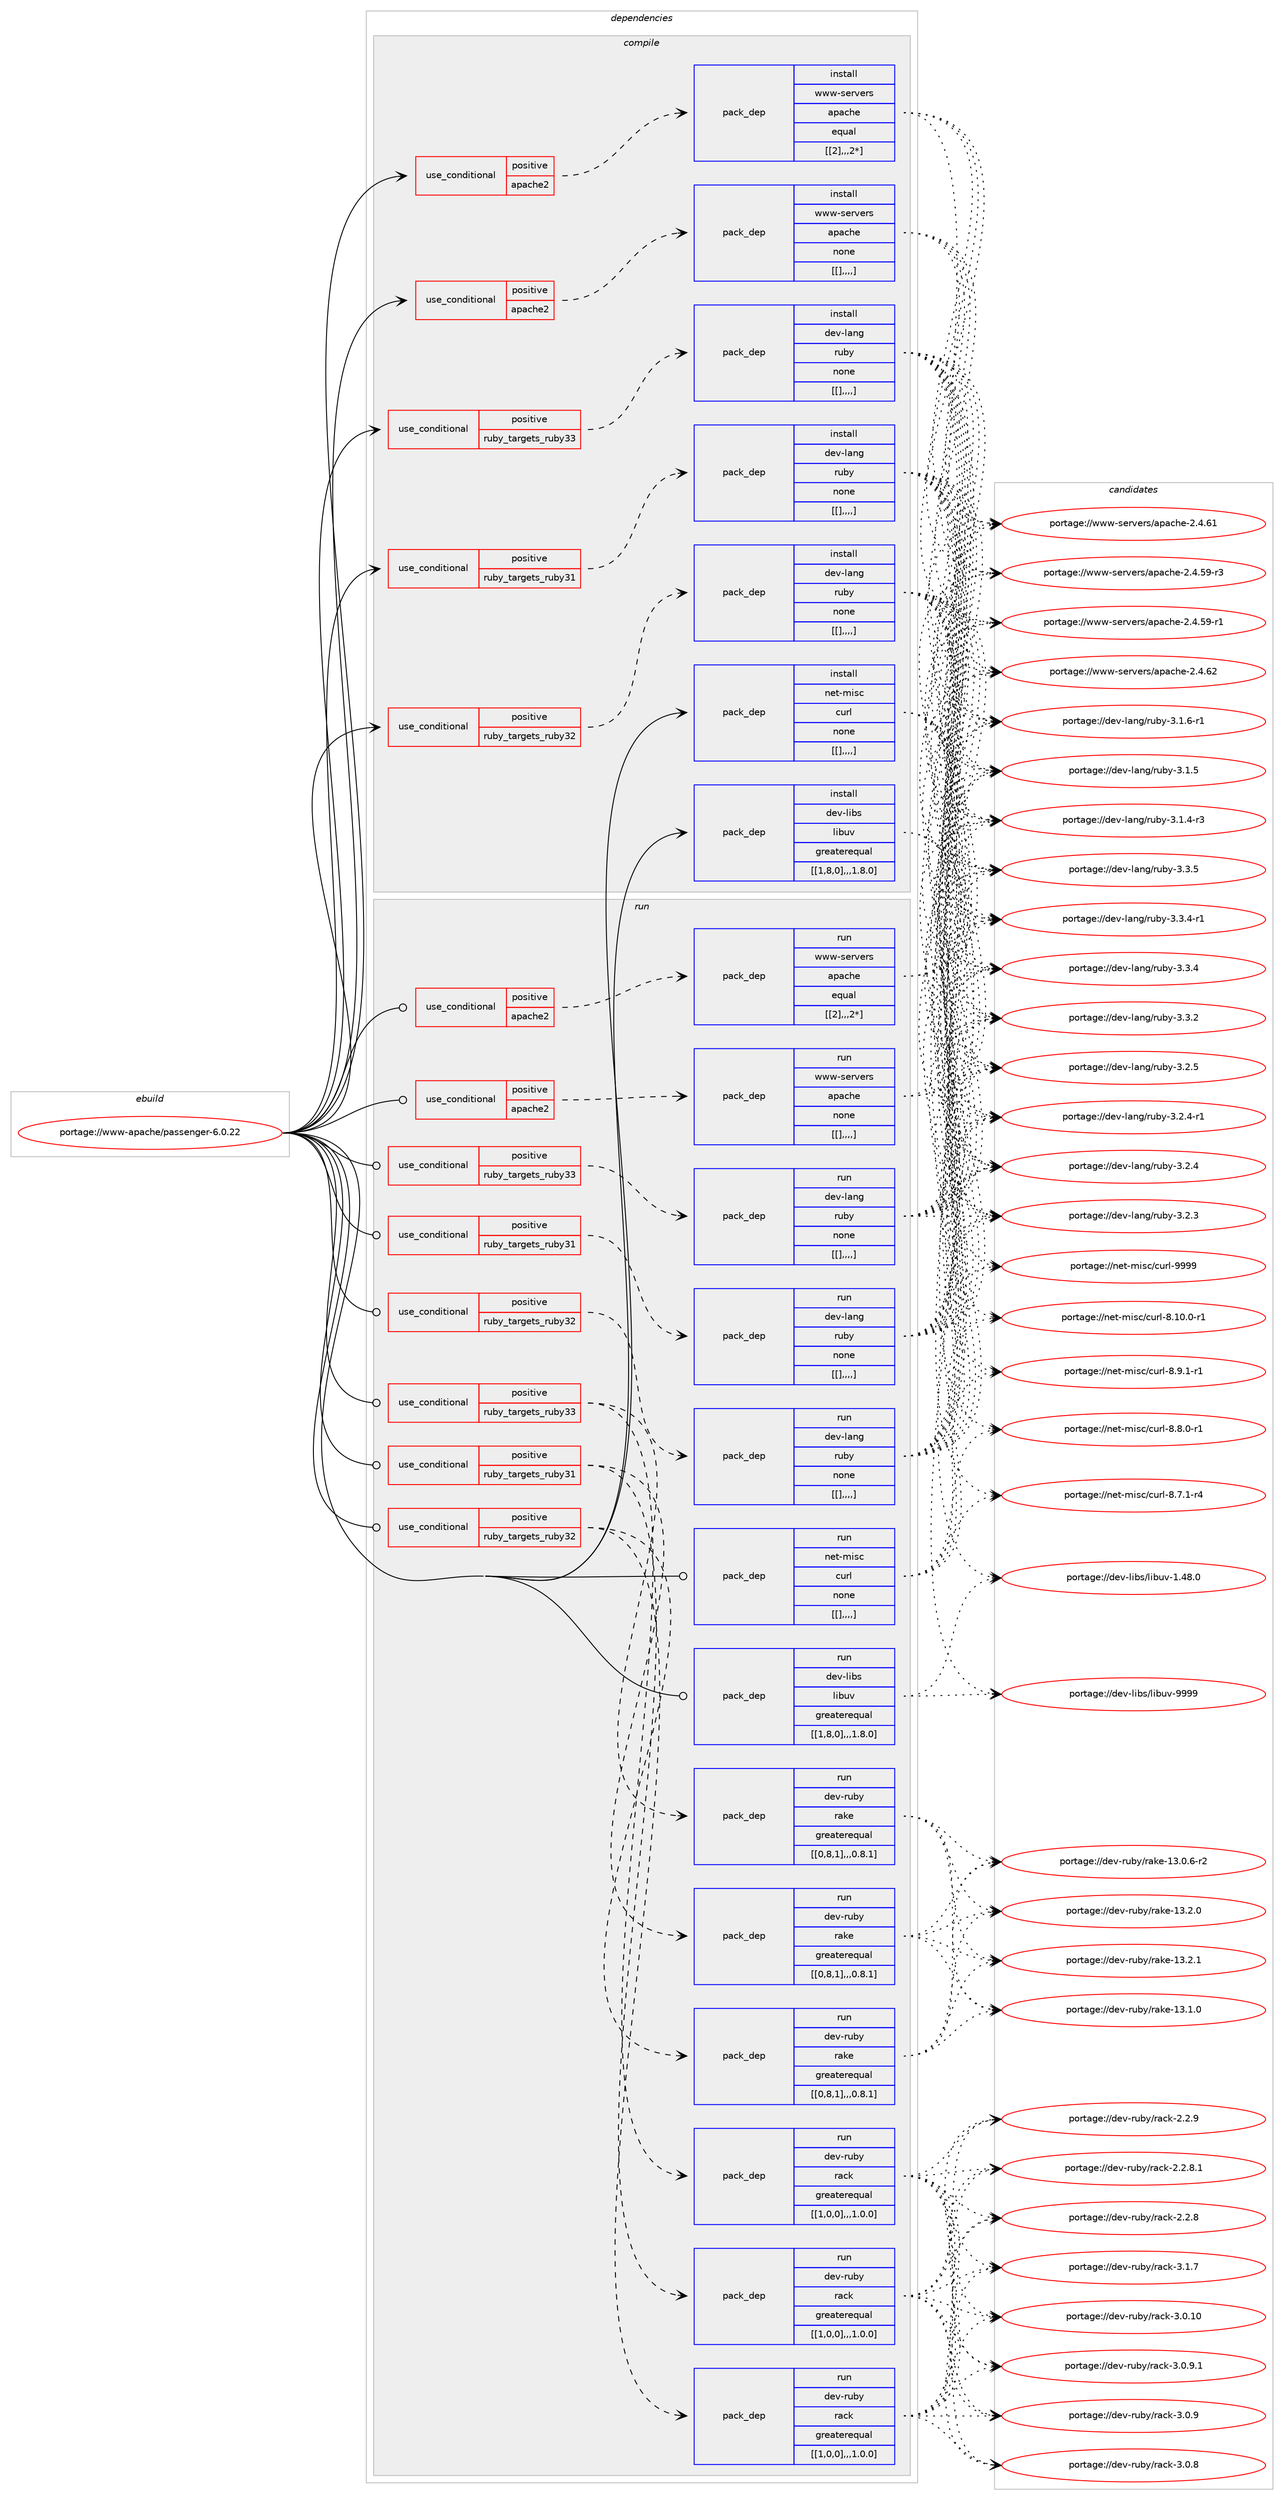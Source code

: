 digraph prolog {

# *************
# Graph options
# *************

newrank=true;
concentrate=true;
compound=true;
graph [rankdir=LR,fontname=Helvetica,fontsize=10,ranksep=1.5];#, ranksep=2.5, nodesep=0.2];
edge  [arrowhead=vee];
node  [fontname=Helvetica,fontsize=10];

# **********
# The ebuild
# **********

subgraph cluster_leftcol {
color=gray;
label=<<i>ebuild</i>>;
id [label="portage://www-apache/passenger-6.0.22", color=red, width=4, href="../www-apache/passenger-6.0.22.svg"];
}

# ****************
# The dependencies
# ****************

subgraph cluster_midcol {
color=gray;
label=<<i>dependencies</i>>;
subgraph cluster_compile {
fillcolor="#eeeeee";
style=filled;
label=<<i>compile</i>>;
subgraph cond123538 {
dependency464166 [label=<<TABLE BORDER="0" CELLBORDER="1" CELLSPACING="0" CELLPADDING="4"><TR><TD ROWSPAN="3" CELLPADDING="10">use_conditional</TD></TR><TR><TD>positive</TD></TR><TR><TD>apache2</TD></TR></TABLE>>, shape=none, color=red];
subgraph pack337259 {
dependency464167 [label=<<TABLE BORDER="0" CELLBORDER="1" CELLSPACING="0" CELLPADDING="4" WIDTH="220"><TR><TD ROWSPAN="6" CELLPADDING="30">pack_dep</TD></TR><TR><TD WIDTH="110">install</TD></TR><TR><TD>www-servers</TD></TR><TR><TD>apache</TD></TR><TR><TD>equal</TD></TR><TR><TD>[[2],,,2*]</TD></TR></TABLE>>, shape=none, color=blue];
}
dependency464166:e -> dependency464167:w [weight=20,style="dashed",arrowhead="vee"];
}
id:e -> dependency464166:w [weight=20,style="solid",arrowhead="vee"];
subgraph cond123539 {
dependency464168 [label=<<TABLE BORDER="0" CELLBORDER="1" CELLSPACING="0" CELLPADDING="4"><TR><TD ROWSPAN="3" CELLPADDING="10">use_conditional</TD></TR><TR><TD>positive</TD></TR><TR><TD>apache2</TD></TR></TABLE>>, shape=none, color=red];
subgraph pack337260 {
dependency464169 [label=<<TABLE BORDER="0" CELLBORDER="1" CELLSPACING="0" CELLPADDING="4" WIDTH="220"><TR><TD ROWSPAN="6" CELLPADDING="30">pack_dep</TD></TR><TR><TD WIDTH="110">install</TD></TR><TR><TD>www-servers</TD></TR><TR><TD>apache</TD></TR><TR><TD>none</TD></TR><TR><TD>[[],,,,]</TD></TR></TABLE>>, shape=none, color=blue];
}
dependency464168:e -> dependency464169:w [weight=20,style="dashed",arrowhead="vee"];
}
id:e -> dependency464168:w [weight=20,style="solid",arrowhead="vee"];
subgraph cond123540 {
dependency464170 [label=<<TABLE BORDER="0" CELLBORDER="1" CELLSPACING="0" CELLPADDING="4"><TR><TD ROWSPAN="3" CELLPADDING="10">use_conditional</TD></TR><TR><TD>positive</TD></TR><TR><TD>ruby_targets_ruby31</TD></TR></TABLE>>, shape=none, color=red];
subgraph pack337261 {
dependency464171 [label=<<TABLE BORDER="0" CELLBORDER="1" CELLSPACING="0" CELLPADDING="4" WIDTH="220"><TR><TD ROWSPAN="6" CELLPADDING="30">pack_dep</TD></TR><TR><TD WIDTH="110">install</TD></TR><TR><TD>dev-lang</TD></TR><TR><TD>ruby</TD></TR><TR><TD>none</TD></TR><TR><TD>[[],,,,]</TD></TR></TABLE>>, shape=none, color=blue];
}
dependency464170:e -> dependency464171:w [weight=20,style="dashed",arrowhead="vee"];
}
id:e -> dependency464170:w [weight=20,style="solid",arrowhead="vee"];
subgraph cond123541 {
dependency464172 [label=<<TABLE BORDER="0" CELLBORDER="1" CELLSPACING="0" CELLPADDING="4"><TR><TD ROWSPAN="3" CELLPADDING="10">use_conditional</TD></TR><TR><TD>positive</TD></TR><TR><TD>ruby_targets_ruby32</TD></TR></TABLE>>, shape=none, color=red];
subgraph pack337262 {
dependency464173 [label=<<TABLE BORDER="0" CELLBORDER="1" CELLSPACING="0" CELLPADDING="4" WIDTH="220"><TR><TD ROWSPAN="6" CELLPADDING="30">pack_dep</TD></TR><TR><TD WIDTH="110">install</TD></TR><TR><TD>dev-lang</TD></TR><TR><TD>ruby</TD></TR><TR><TD>none</TD></TR><TR><TD>[[],,,,]</TD></TR></TABLE>>, shape=none, color=blue];
}
dependency464172:e -> dependency464173:w [weight=20,style="dashed",arrowhead="vee"];
}
id:e -> dependency464172:w [weight=20,style="solid",arrowhead="vee"];
subgraph cond123542 {
dependency464174 [label=<<TABLE BORDER="0" CELLBORDER="1" CELLSPACING="0" CELLPADDING="4"><TR><TD ROWSPAN="3" CELLPADDING="10">use_conditional</TD></TR><TR><TD>positive</TD></TR><TR><TD>ruby_targets_ruby33</TD></TR></TABLE>>, shape=none, color=red];
subgraph pack337263 {
dependency464175 [label=<<TABLE BORDER="0" CELLBORDER="1" CELLSPACING="0" CELLPADDING="4" WIDTH="220"><TR><TD ROWSPAN="6" CELLPADDING="30">pack_dep</TD></TR><TR><TD WIDTH="110">install</TD></TR><TR><TD>dev-lang</TD></TR><TR><TD>ruby</TD></TR><TR><TD>none</TD></TR><TR><TD>[[],,,,]</TD></TR></TABLE>>, shape=none, color=blue];
}
dependency464174:e -> dependency464175:w [weight=20,style="dashed",arrowhead="vee"];
}
id:e -> dependency464174:w [weight=20,style="solid",arrowhead="vee"];
subgraph pack337264 {
dependency464176 [label=<<TABLE BORDER="0" CELLBORDER="1" CELLSPACING="0" CELLPADDING="4" WIDTH="220"><TR><TD ROWSPAN="6" CELLPADDING="30">pack_dep</TD></TR><TR><TD WIDTH="110">install</TD></TR><TR><TD>dev-libs</TD></TR><TR><TD>libuv</TD></TR><TR><TD>greaterequal</TD></TR><TR><TD>[[1,8,0],,,1.8.0]</TD></TR></TABLE>>, shape=none, color=blue];
}
id:e -> dependency464176:w [weight=20,style="solid",arrowhead="vee"];
subgraph pack337265 {
dependency464177 [label=<<TABLE BORDER="0" CELLBORDER="1" CELLSPACING="0" CELLPADDING="4" WIDTH="220"><TR><TD ROWSPAN="6" CELLPADDING="30">pack_dep</TD></TR><TR><TD WIDTH="110">install</TD></TR><TR><TD>net-misc</TD></TR><TR><TD>curl</TD></TR><TR><TD>none</TD></TR><TR><TD>[[],,,,]</TD></TR></TABLE>>, shape=none, color=blue];
}
id:e -> dependency464177:w [weight=20,style="solid",arrowhead="vee"];
}
subgraph cluster_compileandrun {
fillcolor="#eeeeee";
style=filled;
label=<<i>compile and run</i>>;
}
subgraph cluster_run {
fillcolor="#eeeeee";
style=filled;
label=<<i>run</i>>;
subgraph cond123543 {
dependency464178 [label=<<TABLE BORDER="0" CELLBORDER="1" CELLSPACING="0" CELLPADDING="4"><TR><TD ROWSPAN="3" CELLPADDING="10">use_conditional</TD></TR><TR><TD>positive</TD></TR><TR><TD>apache2</TD></TR></TABLE>>, shape=none, color=red];
subgraph pack337266 {
dependency464179 [label=<<TABLE BORDER="0" CELLBORDER="1" CELLSPACING="0" CELLPADDING="4" WIDTH="220"><TR><TD ROWSPAN="6" CELLPADDING="30">pack_dep</TD></TR><TR><TD WIDTH="110">run</TD></TR><TR><TD>www-servers</TD></TR><TR><TD>apache</TD></TR><TR><TD>equal</TD></TR><TR><TD>[[2],,,2*]</TD></TR></TABLE>>, shape=none, color=blue];
}
dependency464178:e -> dependency464179:w [weight=20,style="dashed",arrowhead="vee"];
}
id:e -> dependency464178:w [weight=20,style="solid",arrowhead="odot"];
subgraph cond123544 {
dependency464180 [label=<<TABLE BORDER="0" CELLBORDER="1" CELLSPACING="0" CELLPADDING="4"><TR><TD ROWSPAN="3" CELLPADDING="10">use_conditional</TD></TR><TR><TD>positive</TD></TR><TR><TD>apache2</TD></TR></TABLE>>, shape=none, color=red];
subgraph pack337267 {
dependency464181 [label=<<TABLE BORDER="0" CELLBORDER="1" CELLSPACING="0" CELLPADDING="4" WIDTH="220"><TR><TD ROWSPAN="6" CELLPADDING="30">pack_dep</TD></TR><TR><TD WIDTH="110">run</TD></TR><TR><TD>www-servers</TD></TR><TR><TD>apache</TD></TR><TR><TD>none</TD></TR><TR><TD>[[],,,,]</TD></TR></TABLE>>, shape=none, color=blue];
}
dependency464180:e -> dependency464181:w [weight=20,style="dashed",arrowhead="vee"];
}
id:e -> dependency464180:w [weight=20,style="solid",arrowhead="odot"];
subgraph cond123545 {
dependency464182 [label=<<TABLE BORDER="0" CELLBORDER="1" CELLSPACING="0" CELLPADDING="4"><TR><TD ROWSPAN="3" CELLPADDING="10">use_conditional</TD></TR><TR><TD>positive</TD></TR><TR><TD>ruby_targets_ruby31</TD></TR></TABLE>>, shape=none, color=red];
subgraph pack337268 {
dependency464183 [label=<<TABLE BORDER="0" CELLBORDER="1" CELLSPACING="0" CELLPADDING="4" WIDTH="220"><TR><TD ROWSPAN="6" CELLPADDING="30">pack_dep</TD></TR><TR><TD WIDTH="110">run</TD></TR><TR><TD>dev-lang</TD></TR><TR><TD>ruby</TD></TR><TR><TD>none</TD></TR><TR><TD>[[],,,,]</TD></TR></TABLE>>, shape=none, color=blue];
}
dependency464182:e -> dependency464183:w [weight=20,style="dashed",arrowhead="vee"];
}
id:e -> dependency464182:w [weight=20,style="solid",arrowhead="odot"];
subgraph cond123546 {
dependency464184 [label=<<TABLE BORDER="0" CELLBORDER="1" CELLSPACING="0" CELLPADDING="4"><TR><TD ROWSPAN="3" CELLPADDING="10">use_conditional</TD></TR><TR><TD>positive</TD></TR><TR><TD>ruby_targets_ruby31</TD></TR></TABLE>>, shape=none, color=red];
subgraph pack337269 {
dependency464185 [label=<<TABLE BORDER="0" CELLBORDER="1" CELLSPACING="0" CELLPADDING="4" WIDTH="220"><TR><TD ROWSPAN="6" CELLPADDING="30">pack_dep</TD></TR><TR><TD WIDTH="110">run</TD></TR><TR><TD>dev-ruby</TD></TR><TR><TD>rack</TD></TR><TR><TD>greaterequal</TD></TR><TR><TD>[[1,0,0],,,1.0.0]</TD></TR></TABLE>>, shape=none, color=blue];
}
dependency464184:e -> dependency464185:w [weight=20,style="dashed",arrowhead="vee"];
subgraph pack337270 {
dependency464186 [label=<<TABLE BORDER="0" CELLBORDER="1" CELLSPACING="0" CELLPADDING="4" WIDTH="220"><TR><TD ROWSPAN="6" CELLPADDING="30">pack_dep</TD></TR><TR><TD WIDTH="110">run</TD></TR><TR><TD>dev-ruby</TD></TR><TR><TD>rake</TD></TR><TR><TD>greaterequal</TD></TR><TR><TD>[[0,8,1],,,0.8.1]</TD></TR></TABLE>>, shape=none, color=blue];
}
dependency464184:e -> dependency464186:w [weight=20,style="dashed",arrowhead="vee"];
}
id:e -> dependency464184:w [weight=20,style="solid",arrowhead="odot"];
subgraph cond123547 {
dependency464187 [label=<<TABLE BORDER="0" CELLBORDER="1" CELLSPACING="0" CELLPADDING="4"><TR><TD ROWSPAN="3" CELLPADDING="10">use_conditional</TD></TR><TR><TD>positive</TD></TR><TR><TD>ruby_targets_ruby32</TD></TR></TABLE>>, shape=none, color=red];
subgraph pack337271 {
dependency464188 [label=<<TABLE BORDER="0" CELLBORDER="1" CELLSPACING="0" CELLPADDING="4" WIDTH="220"><TR><TD ROWSPAN="6" CELLPADDING="30">pack_dep</TD></TR><TR><TD WIDTH="110">run</TD></TR><TR><TD>dev-lang</TD></TR><TR><TD>ruby</TD></TR><TR><TD>none</TD></TR><TR><TD>[[],,,,]</TD></TR></TABLE>>, shape=none, color=blue];
}
dependency464187:e -> dependency464188:w [weight=20,style="dashed",arrowhead="vee"];
}
id:e -> dependency464187:w [weight=20,style="solid",arrowhead="odot"];
subgraph cond123548 {
dependency464189 [label=<<TABLE BORDER="0" CELLBORDER="1" CELLSPACING="0" CELLPADDING="4"><TR><TD ROWSPAN="3" CELLPADDING="10">use_conditional</TD></TR><TR><TD>positive</TD></TR><TR><TD>ruby_targets_ruby32</TD></TR></TABLE>>, shape=none, color=red];
subgraph pack337272 {
dependency464190 [label=<<TABLE BORDER="0" CELLBORDER="1" CELLSPACING="0" CELLPADDING="4" WIDTH="220"><TR><TD ROWSPAN="6" CELLPADDING="30">pack_dep</TD></TR><TR><TD WIDTH="110">run</TD></TR><TR><TD>dev-ruby</TD></TR><TR><TD>rack</TD></TR><TR><TD>greaterequal</TD></TR><TR><TD>[[1,0,0],,,1.0.0]</TD></TR></TABLE>>, shape=none, color=blue];
}
dependency464189:e -> dependency464190:w [weight=20,style="dashed",arrowhead="vee"];
subgraph pack337273 {
dependency464191 [label=<<TABLE BORDER="0" CELLBORDER="1" CELLSPACING="0" CELLPADDING="4" WIDTH="220"><TR><TD ROWSPAN="6" CELLPADDING="30">pack_dep</TD></TR><TR><TD WIDTH="110">run</TD></TR><TR><TD>dev-ruby</TD></TR><TR><TD>rake</TD></TR><TR><TD>greaterequal</TD></TR><TR><TD>[[0,8,1],,,0.8.1]</TD></TR></TABLE>>, shape=none, color=blue];
}
dependency464189:e -> dependency464191:w [weight=20,style="dashed",arrowhead="vee"];
}
id:e -> dependency464189:w [weight=20,style="solid",arrowhead="odot"];
subgraph cond123549 {
dependency464192 [label=<<TABLE BORDER="0" CELLBORDER="1" CELLSPACING="0" CELLPADDING="4"><TR><TD ROWSPAN="3" CELLPADDING="10">use_conditional</TD></TR><TR><TD>positive</TD></TR><TR><TD>ruby_targets_ruby33</TD></TR></TABLE>>, shape=none, color=red];
subgraph pack337274 {
dependency464193 [label=<<TABLE BORDER="0" CELLBORDER="1" CELLSPACING="0" CELLPADDING="4" WIDTH="220"><TR><TD ROWSPAN="6" CELLPADDING="30">pack_dep</TD></TR><TR><TD WIDTH="110">run</TD></TR><TR><TD>dev-lang</TD></TR><TR><TD>ruby</TD></TR><TR><TD>none</TD></TR><TR><TD>[[],,,,]</TD></TR></TABLE>>, shape=none, color=blue];
}
dependency464192:e -> dependency464193:w [weight=20,style="dashed",arrowhead="vee"];
}
id:e -> dependency464192:w [weight=20,style="solid",arrowhead="odot"];
subgraph cond123550 {
dependency464194 [label=<<TABLE BORDER="0" CELLBORDER="1" CELLSPACING="0" CELLPADDING="4"><TR><TD ROWSPAN="3" CELLPADDING="10">use_conditional</TD></TR><TR><TD>positive</TD></TR><TR><TD>ruby_targets_ruby33</TD></TR></TABLE>>, shape=none, color=red];
subgraph pack337275 {
dependency464195 [label=<<TABLE BORDER="0" CELLBORDER="1" CELLSPACING="0" CELLPADDING="4" WIDTH="220"><TR><TD ROWSPAN="6" CELLPADDING="30">pack_dep</TD></TR><TR><TD WIDTH="110">run</TD></TR><TR><TD>dev-ruby</TD></TR><TR><TD>rack</TD></TR><TR><TD>greaterequal</TD></TR><TR><TD>[[1,0,0],,,1.0.0]</TD></TR></TABLE>>, shape=none, color=blue];
}
dependency464194:e -> dependency464195:w [weight=20,style="dashed",arrowhead="vee"];
subgraph pack337276 {
dependency464196 [label=<<TABLE BORDER="0" CELLBORDER="1" CELLSPACING="0" CELLPADDING="4" WIDTH="220"><TR><TD ROWSPAN="6" CELLPADDING="30">pack_dep</TD></TR><TR><TD WIDTH="110">run</TD></TR><TR><TD>dev-ruby</TD></TR><TR><TD>rake</TD></TR><TR><TD>greaterequal</TD></TR><TR><TD>[[0,8,1],,,0.8.1]</TD></TR></TABLE>>, shape=none, color=blue];
}
dependency464194:e -> dependency464196:w [weight=20,style="dashed",arrowhead="vee"];
}
id:e -> dependency464194:w [weight=20,style="solid",arrowhead="odot"];
subgraph pack337277 {
dependency464197 [label=<<TABLE BORDER="0" CELLBORDER="1" CELLSPACING="0" CELLPADDING="4" WIDTH="220"><TR><TD ROWSPAN="6" CELLPADDING="30">pack_dep</TD></TR><TR><TD WIDTH="110">run</TD></TR><TR><TD>dev-libs</TD></TR><TR><TD>libuv</TD></TR><TR><TD>greaterequal</TD></TR><TR><TD>[[1,8,0],,,1.8.0]</TD></TR></TABLE>>, shape=none, color=blue];
}
id:e -> dependency464197:w [weight=20,style="solid",arrowhead="odot"];
subgraph pack337278 {
dependency464198 [label=<<TABLE BORDER="0" CELLBORDER="1" CELLSPACING="0" CELLPADDING="4" WIDTH="220"><TR><TD ROWSPAN="6" CELLPADDING="30">pack_dep</TD></TR><TR><TD WIDTH="110">run</TD></TR><TR><TD>net-misc</TD></TR><TR><TD>curl</TD></TR><TR><TD>none</TD></TR><TR><TD>[[],,,,]</TD></TR></TABLE>>, shape=none, color=blue];
}
id:e -> dependency464198:w [weight=20,style="solid",arrowhead="odot"];
}
}

# **************
# The candidates
# **************

subgraph cluster_choices {
rank=same;
color=gray;
label=<<i>candidates</i>>;

subgraph choice337259 {
color=black;
nodesep=1;
choice119119119451151011141181011141154797112979910410145504652465450 [label="portage://www-servers/apache-2.4.62", color=red, width=4,href="../www-servers/apache-2.4.62.svg"];
choice119119119451151011141181011141154797112979910410145504652465449 [label="portage://www-servers/apache-2.4.61", color=red, width=4,href="../www-servers/apache-2.4.61.svg"];
choice1191191194511510111411810111411547971129799104101455046524653574511451 [label="portage://www-servers/apache-2.4.59-r3", color=red, width=4,href="../www-servers/apache-2.4.59-r3.svg"];
choice1191191194511510111411810111411547971129799104101455046524653574511449 [label="portage://www-servers/apache-2.4.59-r1", color=red, width=4,href="../www-servers/apache-2.4.59-r1.svg"];
dependency464167:e -> choice119119119451151011141181011141154797112979910410145504652465450:w [style=dotted,weight="100"];
dependency464167:e -> choice119119119451151011141181011141154797112979910410145504652465449:w [style=dotted,weight="100"];
dependency464167:e -> choice1191191194511510111411810111411547971129799104101455046524653574511451:w [style=dotted,weight="100"];
dependency464167:e -> choice1191191194511510111411810111411547971129799104101455046524653574511449:w [style=dotted,weight="100"];
}
subgraph choice337260 {
color=black;
nodesep=1;
choice119119119451151011141181011141154797112979910410145504652465450 [label="portage://www-servers/apache-2.4.62", color=red, width=4,href="../www-servers/apache-2.4.62.svg"];
choice119119119451151011141181011141154797112979910410145504652465449 [label="portage://www-servers/apache-2.4.61", color=red, width=4,href="../www-servers/apache-2.4.61.svg"];
choice1191191194511510111411810111411547971129799104101455046524653574511451 [label="portage://www-servers/apache-2.4.59-r3", color=red, width=4,href="../www-servers/apache-2.4.59-r3.svg"];
choice1191191194511510111411810111411547971129799104101455046524653574511449 [label="portage://www-servers/apache-2.4.59-r1", color=red, width=4,href="../www-servers/apache-2.4.59-r1.svg"];
dependency464169:e -> choice119119119451151011141181011141154797112979910410145504652465450:w [style=dotted,weight="100"];
dependency464169:e -> choice119119119451151011141181011141154797112979910410145504652465449:w [style=dotted,weight="100"];
dependency464169:e -> choice1191191194511510111411810111411547971129799104101455046524653574511451:w [style=dotted,weight="100"];
dependency464169:e -> choice1191191194511510111411810111411547971129799104101455046524653574511449:w [style=dotted,weight="100"];
}
subgraph choice337261 {
color=black;
nodesep=1;
choice10010111845108971101034711411798121455146514653 [label="portage://dev-lang/ruby-3.3.5", color=red, width=4,href="../dev-lang/ruby-3.3.5.svg"];
choice100101118451089711010347114117981214551465146524511449 [label="portage://dev-lang/ruby-3.3.4-r1", color=red, width=4,href="../dev-lang/ruby-3.3.4-r1.svg"];
choice10010111845108971101034711411798121455146514652 [label="portage://dev-lang/ruby-3.3.4", color=red, width=4,href="../dev-lang/ruby-3.3.4.svg"];
choice10010111845108971101034711411798121455146514650 [label="portage://dev-lang/ruby-3.3.2", color=red, width=4,href="../dev-lang/ruby-3.3.2.svg"];
choice10010111845108971101034711411798121455146504653 [label="portage://dev-lang/ruby-3.2.5", color=red, width=4,href="../dev-lang/ruby-3.2.5.svg"];
choice100101118451089711010347114117981214551465046524511449 [label="portage://dev-lang/ruby-3.2.4-r1", color=red, width=4,href="../dev-lang/ruby-3.2.4-r1.svg"];
choice10010111845108971101034711411798121455146504652 [label="portage://dev-lang/ruby-3.2.4", color=red, width=4,href="../dev-lang/ruby-3.2.4.svg"];
choice10010111845108971101034711411798121455146504651 [label="portage://dev-lang/ruby-3.2.3", color=red, width=4,href="../dev-lang/ruby-3.2.3.svg"];
choice100101118451089711010347114117981214551464946544511449 [label="portage://dev-lang/ruby-3.1.6-r1", color=red, width=4,href="../dev-lang/ruby-3.1.6-r1.svg"];
choice10010111845108971101034711411798121455146494653 [label="portage://dev-lang/ruby-3.1.5", color=red, width=4,href="../dev-lang/ruby-3.1.5.svg"];
choice100101118451089711010347114117981214551464946524511451 [label="portage://dev-lang/ruby-3.1.4-r3", color=red, width=4,href="../dev-lang/ruby-3.1.4-r3.svg"];
dependency464171:e -> choice10010111845108971101034711411798121455146514653:w [style=dotted,weight="100"];
dependency464171:e -> choice100101118451089711010347114117981214551465146524511449:w [style=dotted,weight="100"];
dependency464171:e -> choice10010111845108971101034711411798121455146514652:w [style=dotted,weight="100"];
dependency464171:e -> choice10010111845108971101034711411798121455146514650:w [style=dotted,weight="100"];
dependency464171:e -> choice10010111845108971101034711411798121455146504653:w [style=dotted,weight="100"];
dependency464171:e -> choice100101118451089711010347114117981214551465046524511449:w [style=dotted,weight="100"];
dependency464171:e -> choice10010111845108971101034711411798121455146504652:w [style=dotted,weight="100"];
dependency464171:e -> choice10010111845108971101034711411798121455146504651:w [style=dotted,weight="100"];
dependency464171:e -> choice100101118451089711010347114117981214551464946544511449:w [style=dotted,weight="100"];
dependency464171:e -> choice10010111845108971101034711411798121455146494653:w [style=dotted,weight="100"];
dependency464171:e -> choice100101118451089711010347114117981214551464946524511451:w [style=dotted,weight="100"];
}
subgraph choice337262 {
color=black;
nodesep=1;
choice10010111845108971101034711411798121455146514653 [label="portage://dev-lang/ruby-3.3.5", color=red, width=4,href="../dev-lang/ruby-3.3.5.svg"];
choice100101118451089711010347114117981214551465146524511449 [label="portage://dev-lang/ruby-3.3.4-r1", color=red, width=4,href="../dev-lang/ruby-3.3.4-r1.svg"];
choice10010111845108971101034711411798121455146514652 [label="portage://dev-lang/ruby-3.3.4", color=red, width=4,href="../dev-lang/ruby-3.3.4.svg"];
choice10010111845108971101034711411798121455146514650 [label="portage://dev-lang/ruby-3.3.2", color=red, width=4,href="../dev-lang/ruby-3.3.2.svg"];
choice10010111845108971101034711411798121455146504653 [label="portage://dev-lang/ruby-3.2.5", color=red, width=4,href="../dev-lang/ruby-3.2.5.svg"];
choice100101118451089711010347114117981214551465046524511449 [label="portage://dev-lang/ruby-3.2.4-r1", color=red, width=4,href="../dev-lang/ruby-3.2.4-r1.svg"];
choice10010111845108971101034711411798121455146504652 [label="portage://dev-lang/ruby-3.2.4", color=red, width=4,href="../dev-lang/ruby-3.2.4.svg"];
choice10010111845108971101034711411798121455146504651 [label="portage://dev-lang/ruby-3.2.3", color=red, width=4,href="../dev-lang/ruby-3.2.3.svg"];
choice100101118451089711010347114117981214551464946544511449 [label="portage://dev-lang/ruby-3.1.6-r1", color=red, width=4,href="../dev-lang/ruby-3.1.6-r1.svg"];
choice10010111845108971101034711411798121455146494653 [label="portage://dev-lang/ruby-3.1.5", color=red, width=4,href="../dev-lang/ruby-3.1.5.svg"];
choice100101118451089711010347114117981214551464946524511451 [label="portage://dev-lang/ruby-3.1.4-r3", color=red, width=4,href="../dev-lang/ruby-3.1.4-r3.svg"];
dependency464173:e -> choice10010111845108971101034711411798121455146514653:w [style=dotted,weight="100"];
dependency464173:e -> choice100101118451089711010347114117981214551465146524511449:w [style=dotted,weight="100"];
dependency464173:e -> choice10010111845108971101034711411798121455146514652:w [style=dotted,weight="100"];
dependency464173:e -> choice10010111845108971101034711411798121455146514650:w [style=dotted,weight="100"];
dependency464173:e -> choice10010111845108971101034711411798121455146504653:w [style=dotted,weight="100"];
dependency464173:e -> choice100101118451089711010347114117981214551465046524511449:w [style=dotted,weight="100"];
dependency464173:e -> choice10010111845108971101034711411798121455146504652:w [style=dotted,weight="100"];
dependency464173:e -> choice10010111845108971101034711411798121455146504651:w [style=dotted,weight="100"];
dependency464173:e -> choice100101118451089711010347114117981214551464946544511449:w [style=dotted,weight="100"];
dependency464173:e -> choice10010111845108971101034711411798121455146494653:w [style=dotted,weight="100"];
dependency464173:e -> choice100101118451089711010347114117981214551464946524511451:w [style=dotted,weight="100"];
}
subgraph choice337263 {
color=black;
nodesep=1;
choice10010111845108971101034711411798121455146514653 [label="portage://dev-lang/ruby-3.3.5", color=red, width=4,href="../dev-lang/ruby-3.3.5.svg"];
choice100101118451089711010347114117981214551465146524511449 [label="portage://dev-lang/ruby-3.3.4-r1", color=red, width=4,href="../dev-lang/ruby-3.3.4-r1.svg"];
choice10010111845108971101034711411798121455146514652 [label="portage://dev-lang/ruby-3.3.4", color=red, width=4,href="../dev-lang/ruby-3.3.4.svg"];
choice10010111845108971101034711411798121455146514650 [label="portage://dev-lang/ruby-3.3.2", color=red, width=4,href="../dev-lang/ruby-3.3.2.svg"];
choice10010111845108971101034711411798121455146504653 [label="portage://dev-lang/ruby-3.2.5", color=red, width=4,href="../dev-lang/ruby-3.2.5.svg"];
choice100101118451089711010347114117981214551465046524511449 [label="portage://dev-lang/ruby-3.2.4-r1", color=red, width=4,href="../dev-lang/ruby-3.2.4-r1.svg"];
choice10010111845108971101034711411798121455146504652 [label="portage://dev-lang/ruby-3.2.4", color=red, width=4,href="../dev-lang/ruby-3.2.4.svg"];
choice10010111845108971101034711411798121455146504651 [label="portage://dev-lang/ruby-3.2.3", color=red, width=4,href="../dev-lang/ruby-3.2.3.svg"];
choice100101118451089711010347114117981214551464946544511449 [label="portage://dev-lang/ruby-3.1.6-r1", color=red, width=4,href="../dev-lang/ruby-3.1.6-r1.svg"];
choice10010111845108971101034711411798121455146494653 [label="portage://dev-lang/ruby-3.1.5", color=red, width=4,href="../dev-lang/ruby-3.1.5.svg"];
choice100101118451089711010347114117981214551464946524511451 [label="portage://dev-lang/ruby-3.1.4-r3", color=red, width=4,href="../dev-lang/ruby-3.1.4-r3.svg"];
dependency464175:e -> choice10010111845108971101034711411798121455146514653:w [style=dotted,weight="100"];
dependency464175:e -> choice100101118451089711010347114117981214551465146524511449:w [style=dotted,weight="100"];
dependency464175:e -> choice10010111845108971101034711411798121455146514652:w [style=dotted,weight="100"];
dependency464175:e -> choice10010111845108971101034711411798121455146514650:w [style=dotted,weight="100"];
dependency464175:e -> choice10010111845108971101034711411798121455146504653:w [style=dotted,weight="100"];
dependency464175:e -> choice100101118451089711010347114117981214551465046524511449:w [style=dotted,weight="100"];
dependency464175:e -> choice10010111845108971101034711411798121455146504652:w [style=dotted,weight="100"];
dependency464175:e -> choice10010111845108971101034711411798121455146504651:w [style=dotted,weight="100"];
dependency464175:e -> choice100101118451089711010347114117981214551464946544511449:w [style=dotted,weight="100"];
dependency464175:e -> choice10010111845108971101034711411798121455146494653:w [style=dotted,weight="100"];
dependency464175:e -> choice100101118451089711010347114117981214551464946524511451:w [style=dotted,weight="100"];
}
subgraph choice337264 {
color=black;
nodesep=1;
choice100101118451081059811547108105981171184557575757 [label="portage://dev-libs/libuv-9999", color=red, width=4,href="../dev-libs/libuv-9999.svg"];
choice1001011184510810598115471081059811711845494652564648 [label="portage://dev-libs/libuv-1.48.0", color=red, width=4,href="../dev-libs/libuv-1.48.0.svg"];
dependency464176:e -> choice100101118451081059811547108105981171184557575757:w [style=dotted,weight="100"];
dependency464176:e -> choice1001011184510810598115471081059811711845494652564648:w [style=dotted,weight="100"];
}
subgraph choice337265 {
color=black;
nodesep=1;
choice110101116451091051159947991171141084557575757 [label="portage://net-misc/curl-9999", color=red, width=4,href="../net-misc/curl-9999.svg"];
choice11010111645109105115994799117114108455646494846484511449 [label="portage://net-misc/curl-8.10.0-r1", color=red, width=4,href="../net-misc/curl-8.10.0-r1.svg"];
choice110101116451091051159947991171141084556465746494511449 [label="portage://net-misc/curl-8.9.1-r1", color=red, width=4,href="../net-misc/curl-8.9.1-r1.svg"];
choice110101116451091051159947991171141084556465646484511449 [label="portage://net-misc/curl-8.8.0-r1", color=red, width=4,href="../net-misc/curl-8.8.0-r1.svg"];
choice110101116451091051159947991171141084556465546494511452 [label="portage://net-misc/curl-8.7.1-r4", color=red, width=4,href="../net-misc/curl-8.7.1-r4.svg"];
dependency464177:e -> choice110101116451091051159947991171141084557575757:w [style=dotted,weight="100"];
dependency464177:e -> choice11010111645109105115994799117114108455646494846484511449:w [style=dotted,weight="100"];
dependency464177:e -> choice110101116451091051159947991171141084556465746494511449:w [style=dotted,weight="100"];
dependency464177:e -> choice110101116451091051159947991171141084556465646484511449:w [style=dotted,weight="100"];
dependency464177:e -> choice110101116451091051159947991171141084556465546494511452:w [style=dotted,weight="100"];
}
subgraph choice337266 {
color=black;
nodesep=1;
choice119119119451151011141181011141154797112979910410145504652465450 [label="portage://www-servers/apache-2.4.62", color=red, width=4,href="../www-servers/apache-2.4.62.svg"];
choice119119119451151011141181011141154797112979910410145504652465449 [label="portage://www-servers/apache-2.4.61", color=red, width=4,href="../www-servers/apache-2.4.61.svg"];
choice1191191194511510111411810111411547971129799104101455046524653574511451 [label="portage://www-servers/apache-2.4.59-r3", color=red, width=4,href="../www-servers/apache-2.4.59-r3.svg"];
choice1191191194511510111411810111411547971129799104101455046524653574511449 [label="portage://www-servers/apache-2.4.59-r1", color=red, width=4,href="../www-servers/apache-2.4.59-r1.svg"];
dependency464179:e -> choice119119119451151011141181011141154797112979910410145504652465450:w [style=dotted,weight="100"];
dependency464179:e -> choice119119119451151011141181011141154797112979910410145504652465449:w [style=dotted,weight="100"];
dependency464179:e -> choice1191191194511510111411810111411547971129799104101455046524653574511451:w [style=dotted,weight="100"];
dependency464179:e -> choice1191191194511510111411810111411547971129799104101455046524653574511449:w [style=dotted,weight="100"];
}
subgraph choice337267 {
color=black;
nodesep=1;
choice119119119451151011141181011141154797112979910410145504652465450 [label="portage://www-servers/apache-2.4.62", color=red, width=4,href="../www-servers/apache-2.4.62.svg"];
choice119119119451151011141181011141154797112979910410145504652465449 [label="portage://www-servers/apache-2.4.61", color=red, width=4,href="../www-servers/apache-2.4.61.svg"];
choice1191191194511510111411810111411547971129799104101455046524653574511451 [label="portage://www-servers/apache-2.4.59-r3", color=red, width=4,href="../www-servers/apache-2.4.59-r3.svg"];
choice1191191194511510111411810111411547971129799104101455046524653574511449 [label="portage://www-servers/apache-2.4.59-r1", color=red, width=4,href="../www-servers/apache-2.4.59-r1.svg"];
dependency464181:e -> choice119119119451151011141181011141154797112979910410145504652465450:w [style=dotted,weight="100"];
dependency464181:e -> choice119119119451151011141181011141154797112979910410145504652465449:w [style=dotted,weight="100"];
dependency464181:e -> choice1191191194511510111411810111411547971129799104101455046524653574511451:w [style=dotted,weight="100"];
dependency464181:e -> choice1191191194511510111411810111411547971129799104101455046524653574511449:w [style=dotted,weight="100"];
}
subgraph choice337268 {
color=black;
nodesep=1;
choice10010111845108971101034711411798121455146514653 [label="portage://dev-lang/ruby-3.3.5", color=red, width=4,href="../dev-lang/ruby-3.3.5.svg"];
choice100101118451089711010347114117981214551465146524511449 [label="portage://dev-lang/ruby-3.3.4-r1", color=red, width=4,href="../dev-lang/ruby-3.3.4-r1.svg"];
choice10010111845108971101034711411798121455146514652 [label="portage://dev-lang/ruby-3.3.4", color=red, width=4,href="../dev-lang/ruby-3.3.4.svg"];
choice10010111845108971101034711411798121455146514650 [label="portage://dev-lang/ruby-3.3.2", color=red, width=4,href="../dev-lang/ruby-3.3.2.svg"];
choice10010111845108971101034711411798121455146504653 [label="portage://dev-lang/ruby-3.2.5", color=red, width=4,href="../dev-lang/ruby-3.2.5.svg"];
choice100101118451089711010347114117981214551465046524511449 [label="portage://dev-lang/ruby-3.2.4-r1", color=red, width=4,href="../dev-lang/ruby-3.2.4-r1.svg"];
choice10010111845108971101034711411798121455146504652 [label="portage://dev-lang/ruby-3.2.4", color=red, width=4,href="../dev-lang/ruby-3.2.4.svg"];
choice10010111845108971101034711411798121455146504651 [label="portage://dev-lang/ruby-3.2.3", color=red, width=4,href="../dev-lang/ruby-3.2.3.svg"];
choice100101118451089711010347114117981214551464946544511449 [label="portage://dev-lang/ruby-3.1.6-r1", color=red, width=4,href="../dev-lang/ruby-3.1.6-r1.svg"];
choice10010111845108971101034711411798121455146494653 [label="portage://dev-lang/ruby-3.1.5", color=red, width=4,href="../dev-lang/ruby-3.1.5.svg"];
choice100101118451089711010347114117981214551464946524511451 [label="portage://dev-lang/ruby-3.1.4-r3", color=red, width=4,href="../dev-lang/ruby-3.1.4-r3.svg"];
dependency464183:e -> choice10010111845108971101034711411798121455146514653:w [style=dotted,weight="100"];
dependency464183:e -> choice100101118451089711010347114117981214551465146524511449:w [style=dotted,weight="100"];
dependency464183:e -> choice10010111845108971101034711411798121455146514652:w [style=dotted,weight="100"];
dependency464183:e -> choice10010111845108971101034711411798121455146514650:w [style=dotted,weight="100"];
dependency464183:e -> choice10010111845108971101034711411798121455146504653:w [style=dotted,weight="100"];
dependency464183:e -> choice100101118451089711010347114117981214551465046524511449:w [style=dotted,weight="100"];
dependency464183:e -> choice10010111845108971101034711411798121455146504652:w [style=dotted,weight="100"];
dependency464183:e -> choice10010111845108971101034711411798121455146504651:w [style=dotted,weight="100"];
dependency464183:e -> choice100101118451089711010347114117981214551464946544511449:w [style=dotted,weight="100"];
dependency464183:e -> choice10010111845108971101034711411798121455146494653:w [style=dotted,weight="100"];
dependency464183:e -> choice100101118451089711010347114117981214551464946524511451:w [style=dotted,weight="100"];
}
subgraph choice337269 {
color=black;
nodesep=1;
choice1001011184511411798121471149799107455146494655 [label="portage://dev-ruby/rack-3.1.7", color=red, width=4,href="../dev-ruby/rack-3.1.7.svg"];
choice100101118451141179812147114979910745514648464948 [label="portage://dev-ruby/rack-3.0.10", color=red, width=4,href="../dev-ruby/rack-3.0.10.svg"];
choice10010111845114117981214711497991074551464846574649 [label="portage://dev-ruby/rack-3.0.9.1", color=red, width=4,href="../dev-ruby/rack-3.0.9.1.svg"];
choice1001011184511411798121471149799107455146484657 [label="portage://dev-ruby/rack-3.0.9", color=red, width=4,href="../dev-ruby/rack-3.0.9.svg"];
choice1001011184511411798121471149799107455146484656 [label="portage://dev-ruby/rack-3.0.8", color=red, width=4,href="../dev-ruby/rack-3.0.8.svg"];
choice1001011184511411798121471149799107455046504657 [label="portage://dev-ruby/rack-2.2.9", color=red, width=4,href="../dev-ruby/rack-2.2.9.svg"];
choice10010111845114117981214711497991074550465046564649 [label="portage://dev-ruby/rack-2.2.8.1", color=red, width=4,href="../dev-ruby/rack-2.2.8.1.svg"];
choice1001011184511411798121471149799107455046504656 [label="portage://dev-ruby/rack-2.2.8", color=red, width=4,href="../dev-ruby/rack-2.2.8.svg"];
dependency464185:e -> choice1001011184511411798121471149799107455146494655:w [style=dotted,weight="100"];
dependency464185:e -> choice100101118451141179812147114979910745514648464948:w [style=dotted,weight="100"];
dependency464185:e -> choice10010111845114117981214711497991074551464846574649:w [style=dotted,weight="100"];
dependency464185:e -> choice1001011184511411798121471149799107455146484657:w [style=dotted,weight="100"];
dependency464185:e -> choice1001011184511411798121471149799107455146484656:w [style=dotted,weight="100"];
dependency464185:e -> choice1001011184511411798121471149799107455046504657:w [style=dotted,weight="100"];
dependency464185:e -> choice10010111845114117981214711497991074550465046564649:w [style=dotted,weight="100"];
dependency464185:e -> choice1001011184511411798121471149799107455046504656:w [style=dotted,weight="100"];
}
subgraph choice337270 {
color=black;
nodesep=1;
choice1001011184511411798121471149710710145495146504649 [label="portage://dev-ruby/rake-13.2.1", color=red, width=4,href="../dev-ruby/rake-13.2.1.svg"];
choice1001011184511411798121471149710710145495146504648 [label="portage://dev-ruby/rake-13.2.0", color=red, width=4,href="../dev-ruby/rake-13.2.0.svg"];
choice1001011184511411798121471149710710145495146494648 [label="portage://dev-ruby/rake-13.1.0", color=red, width=4,href="../dev-ruby/rake-13.1.0.svg"];
choice10010111845114117981214711497107101454951464846544511450 [label="portage://dev-ruby/rake-13.0.6-r2", color=red, width=4,href="../dev-ruby/rake-13.0.6-r2.svg"];
dependency464186:e -> choice1001011184511411798121471149710710145495146504649:w [style=dotted,weight="100"];
dependency464186:e -> choice1001011184511411798121471149710710145495146504648:w [style=dotted,weight="100"];
dependency464186:e -> choice1001011184511411798121471149710710145495146494648:w [style=dotted,weight="100"];
dependency464186:e -> choice10010111845114117981214711497107101454951464846544511450:w [style=dotted,weight="100"];
}
subgraph choice337271 {
color=black;
nodesep=1;
choice10010111845108971101034711411798121455146514653 [label="portage://dev-lang/ruby-3.3.5", color=red, width=4,href="../dev-lang/ruby-3.3.5.svg"];
choice100101118451089711010347114117981214551465146524511449 [label="portage://dev-lang/ruby-3.3.4-r1", color=red, width=4,href="../dev-lang/ruby-3.3.4-r1.svg"];
choice10010111845108971101034711411798121455146514652 [label="portage://dev-lang/ruby-3.3.4", color=red, width=4,href="../dev-lang/ruby-3.3.4.svg"];
choice10010111845108971101034711411798121455146514650 [label="portage://dev-lang/ruby-3.3.2", color=red, width=4,href="../dev-lang/ruby-3.3.2.svg"];
choice10010111845108971101034711411798121455146504653 [label="portage://dev-lang/ruby-3.2.5", color=red, width=4,href="../dev-lang/ruby-3.2.5.svg"];
choice100101118451089711010347114117981214551465046524511449 [label="portage://dev-lang/ruby-3.2.4-r1", color=red, width=4,href="../dev-lang/ruby-3.2.4-r1.svg"];
choice10010111845108971101034711411798121455146504652 [label="portage://dev-lang/ruby-3.2.4", color=red, width=4,href="../dev-lang/ruby-3.2.4.svg"];
choice10010111845108971101034711411798121455146504651 [label="portage://dev-lang/ruby-3.2.3", color=red, width=4,href="../dev-lang/ruby-3.2.3.svg"];
choice100101118451089711010347114117981214551464946544511449 [label="portage://dev-lang/ruby-3.1.6-r1", color=red, width=4,href="../dev-lang/ruby-3.1.6-r1.svg"];
choice10010111845108971101034711411798121455146494653 [label="portage://dev-lang/ruby-3.1.5", color=red, width=4,href="../dev-lang/ruby-3.1.5.svg"];
choice100101118451089711010347114117981214551464946524511451 [label="portage://dev-lang/ruby-3.1.4-r3", color=red, width=4,href="../dev-lang/ruby-3.1.4-r3.svg"];
dependency464188:e -> choice10010111845108971101034711411798121455146514653:w [style=dotted,weight="100"];
dependency464188:e -> choice100101118451089711010347114117981214551465146524511449:w [style=dotted,weight="100"];
dependency464188:e -> choice10010111845108971101034711411798121455146514652:w [style=dotted,weight="100"];
dependency464188:e -> choice10010111845108971101034711411798121455146514650:w [style=dotted,weight="100"];
dependency464188:e -> choice10010111845108971101034711411798121455146504653:w [style=dotted,weight="100"];
dependency464188:e -> choice100101118451089711010347114117981214551465046524511449:w [style=dotted,weight="100"];
dependency464188:e -> choice10010111845108971101034711411798121455146504652:w [style=dotted,weight="100"];
dependency464188:e -> choice10010111845108971101034711411798121455146504651:w [style=dotted,weight="100"];
dependency464188:e -> choice100101118451089711010347114117981214551464946544511449:w [style=dotted,weight="100"];
dependency464188:e -> choice10010111845108971101034711411798121455146494653:w [style=dotted,weight="100"];
dependency464188:e -> choice100101118451089711010347114117981214551464946524511451:w [style=dotted,weight="100"];
}
subgraph choice337272 {
color=black;
nodesep=1;
choice1001011184511411798121471149799107455146494655 [label="portage://dev-ruby/rack-3.1.7", color=red, width=4,href="../dev-ruby/rack-3.1.7.svg"];
choice100101118451141179812147114979910745514648464948 [label="portage://dev-ruby/rack-3.0.10", color=red, width=4,href="../dev-ruby/rack-3.0.10.svg"];
choice10010111845114117981214711497991074551464846574649 [label="portage://dev-ruby/rack-3.0.9.1", color=red, width=4,href="../dev-ruby/rack-3.0.9.1.svg"];
choice1001011184511411798121471149799107455146484657 [label="portage://dev-ruby/rack-3.0.9", color=red, width=4,href="../dev-ruby/rack-3.0.9.svg"];
choice1001011184511411798121471149799107455146484656 [label="portage://dev-ruby/rack-3.0.8", color=red, width=4,href="../dev-ruby/rack-3.0.8.svg"];
choice1001011184511411798121471149799107455046504657 [label="portage://dev-ruby/rack-2.2.9", color=red, width=4,href="../dev-ruby/rack-2.2.9.svg"];
choice10010111845114117981214711497991074550465046564649 [label="portage://dev-ruby/rack-2.2.8.1", color=red, width=4,href="../dev-ruby/rack-2.2.8.1.svg"];
choice1001011184511411798121471149799107455046504656 [label="portage://dev-ruby/rack-2.2.8", color=red, width=4,href="../dev-ruby/rack-2.2.8.svg"];
dependency464190:e -> choice1001011184511411798121471149799107455146494655:w [style=dotted,weight="100"];
dependency464190:e -> choice100101118451141179812147114979910745514648464948:w [style=dotted,weight="100"];
dependency464190:e -> choice10010111845114117981214711497991074551464846574649:w [style=dotted,weight="100"];
dependency464190:e -> choice1001011184511411798121471149799107455146484657:w [style=dotted,weight="100"];
dependency464190:e -> choice1001011184511411798121471149799107455146484656:w [style=dotted,weight="100"];
dependency464190:e -> choice1001011184511411798121471149799107455046504657:w [style=dotted,weight="100"];
dependency464190:e -> choice10010111845114117981214711497991074550465046564649:w [style=dotted,weight="100"];
dependency464190:e -> choice1001011184511411798121471149799107455046504656:w [style=dotted,weight="100"];
}
subgraph choice337273 {
color=black;
nodesep=1;
choice1001011184511411798121471149710710145495146504649 [label="portage://dev-ruby/rake-13.2.1", color=red, width=4,href="../dev-ruby/rake-13.2.1.svg"];
choice1001011184511411798121471149710710145495146504648 [label="portage://dev-ruby/rake-13.2.0", color=red, width=4,href="../dev-ruby/rake-13.2.0.svg"];
choice1001011184511411798121471149710710145495146494648 [label="portage://dev-ruby/rake-13.1.0", color=red, width=4,href="../dev-ruby/rake-13.1.0.svg"];
choice10010111845114117981214711497107101454951464846544511450 [label="portage://dev-ruby/rake-13.0.6-r2", color=red, width=4,href="../dev-ruby/rake-13.0.6-r2.svg"];
dependency464191:e -> choice1001011184511411798121471149710710145495146504649:w [style=dotted,weight="100"];
dependency464191:e -> choice1001011184511411798121471149710710145495146504648:w [style=dotted,weight="100"];
dependency464191:e -> choice1001011184511411798121471149710710145495146494648:w [style=dotted,weight="100"];
dependency464191:e -> choice10010111845114117981214711497107101454951464846544511450:w [style=dotted,weight="100"];
}
subgraph choice337274 {
color=black;
nodesep=1;
choice10010111845108971101034711411798121455146514653 [label="portage://dev-lang/ruby-3.3.5", color=red, width=4,href="../dev-lang/ruby-3.3.5.svg"];
choice100101118451089711010347114117981214551465146524511449 [label="portage://dev-lang/ruby-3.3.4-r1", color=red, width=4,href="../dev-lang/ruby-3.3.4-r1.svg"];
choice10010111845108971101034711411798121455146514652 [label="portage://dev-lang/ruby-3.3.4", color=red, width=4,href="../dev-lang/ruby-3.3.4.svg"];
choice10010111845108971101034711411798121455146514650 [label="portage://dev-lang/ruby-3.3.2", color=red, width=4,href="../dev-lang/ruby-3.3.2.svg"];
choice10010111845108971101034711411798121455146504653 [label="portage://dev-lang/ruby-3.2.5", color=red, width=4,href="../dev-lang/ruby-3.2.5.svg"];
choice100101118451089711010347114117981214551465046524511449 [label="portage://dev-lang/ruby-3.2.4-r1", color=red, width=4,href="../dev-lang/ruby-3.2.4-r1.svg"];
choice10010111845108971101034711411798121455146504652 [label="portage://dev-lang/ruby-3.2.4", color=red, width=4,href="../dev-lang/ruby-3.2.4.svg"];
choice10010111845108971101034711411798121455146504651 [label="portage://dev-lang/ruby-3.2.3", color=red, width=4,href="../dev-lang/ruby-3.2.3.svg"];
choice100101118451089711010347114117981214551464946544511449 [label="portage://dev-lang/ruby-3.1.6-r1", color=red, width=4,href="../dev-lang/ruby-3.1.6-r1.svg"];
choice10010111845108971101034711411798121455146494653 [label="portage://dev-lang/ruby-3.1.5", color=red, width=4,href="../dev-lang/ruby-3.1.5.svg"];
choice100101118451089711010347114117981214551464946524511451 [label="portage://dev-lang/ruby-3.1.4-r3", color=red, width=4,href="../dev-lang/ruby-3.1.4-r3.svg"];
dependency464193:e -> choice10010111845108971101034711411798121455146514653:w [style=dotted,weight="100"];
dependency464193:e -> choice100101118451089711010347114117981214551465146524511449:w [style=dotted,weight="100"];
dependency464193:e -> choice10010111845108971101034711411798121455146514652:w [style=dotted,weight="100"];
dependency464193:e -> choice10010111845108971101034711411798121455146514650:w [style=dotted,weight="100"];
dependency464193:e -> choice10010111845108971101034711411798121455146504653:w [style=dotted,weight="100"];
dependency464193:e -> choice100101118451089711010347114117981214551465046524511449:w [style=dotted,weight="100"];
dependency464193:e -> choice10010111845108971101034711411798121455146504652:w [style=dotted,weight="100"];
dependency464193:e -> choice10010111845108971101034711411798121455146504651:w [style=dotted,weight="100"];
dependency464193:e -> choice100101118451089711010347114117981214551464946544511449:w [style=dotted,weight="100"];
dependency464193:e -> choice10010111845108971101034711411798121455146494653:w [style=dotted,weight="100"];
dependency464193:e -> choice100101118451089711010347114117981214551464946524511451:w [style=dotted,weight="100"];
}
subgraph choice337275 {
color=black;
nodesep=1;
choice1001011184511411798121471149799107455146494655 [label="portage://dev-ruby/rack-3.1.7", color=red, width=4,href="../dev-ruby/rack-3.1.7.svg"];
choice100101118451141179812147114979910745514648464948 [label="portage://dev-ruby/rack-3.0.10", color=red, width=4,href="../dev-ruby/rack-3.0.10.svg"];
choice10010111845114117981214711497991074551464846574649 [label="portage://dev-ruby/rack-3.0.9.1", color=red, width=4,href="../dev-ruby/rack-3.0.9.1.svg"];
choice1001011184511411798121471149799107455146484657 [label="portage://dev-ruby/rack-3.0.9", color=red, width=4,href="../dev-ruby/rack-3.0.9.svg"];
choice1001011184511411798121471149799107455146484656 [label="portage://dev-ruby/rack-3.0.8", color=red, width=4,href="../dev-ruby/rack-3.0.8.svg"];
choice1001011184511411798121471149799107455046504657 [label="portage://dev-ruby/rack-2.2.9", color=red, width=4,href="../dev-ruby/rack-2.2.9.svg"];
choice10010111845114117981214711497991074550465046564649 [label="portage://dev-ruby/rack-2.2.8.1", color=red, width=4,href="../dev-ruby/rack-2.2.8.1.svg"];
choice1001011184511411798121471149799107455046504656 [label="portage://dev-ruby/rack-2.2.8", color=red, width=4,href="../dev-ruby/rack-2.2.8.svg"];
dependency464195:e -> choice1001011184511411798121471149799107455146494655:w [style=dotted,weight="100"];
dependency464195:e -> choice100101118451141179812147114979910745514648464948:w [style=dotted,weight="100"];
dependency464195:e -> choice10010111845114117981214711497991074551464846574649:w [style=dotted,weight="100"];
dependency464195:e -> choice1001011184511411798121471149799107455146484657:w [style=dotted,weight="100"];
dependency464195:e -> choice1001011184511411798121471149799107455146484656:w [style=dotted,weight="100"];
dependency464195:e -> choice1001011184511411798121471149799107455046504657:w [style=dotted,weight="100"];
dependency464195:e -> choice10010111845114117981214711497991074550465046564649:w [style=dotted,weight="100"];
dependency464195:e -> choice1001011184511411798121471149799107455046504656:w [style=dotted,weight="100"];
}
subgraph choice337276 {
color=black;
nodesep=1;
choice1001011184511411798121471149710710145495146504649 [label="portage://dev-ruby/rake-13.2.1", color=red, width=4,href="../dev-ruby/rake-13.2.1.svg"];
choice1001011184511411798121471149710710145495146504648 [label="portage://dev-ruby/rake-13.2.0", color=red, width=4,href="../dev-ruby/rake-13.2.0.svg"];
choice1001011184511411798121471149710710145495146494648 [label="portage://dev-ruby/rake-13.1.0", color=red, width=4,href="../dev-ruby/rake-13.1.0.svg"];
choice10010111845114117981214711497107101454951464846544511450 [label="portage://dev-ruby/rake-13.0.6-r2", color=red, width=4,href="../dev-ruby/rake-13.0.6-r2.svg"];
dependency464196:e -> choice1001011184511411798121471149710710145495146504649:w [style=dotted,weight="100"];
dependency464196:e -> choice1001011184511411798121471149710710145495146504648:w [style=dotted,weight="100"];
dependency464196:e -> choice1001011184511411798121471149710710145495146494648:w [style=dotted,weight="100"];
dependency464196:e -> choice10010111845114117981214711497107101454951464846544511450:w [style=dotted,weight="100"];
}
subgraph choice337277 {
color=black;
nodesep=1;
choice100101118451081059811547108105981171184557575757 [label="portage://dev-libs/libuv-9999", color=red, width=4,href="../dev-libs/libuv-9999.svg"];
choice1001011184510810598115471081059811711845494652564648 [label="portage://dev-libs/libuv-1.48.0", color=red, width=4,href="../dev-libs/libuv-1.48.0.svg"];
dependency464197:e -> choice100101118451081059811547108105981171184557575757:w [style=dotted,weight="100"];
dependency464197:e -> choice1001011184510810598115471081059811711845494652564648:w [style=dotted,weight="100"];
}
subgraph choice337278 {
color=black;
nodesep=1;
choice110101116451091051159947991171141084557575757 [label="portage://net-misc/curl-9999", color=red, width=4,href="../net-misc/curl-9999.svg"];
choice11010111645109105115994799117114108455646494846484511449 [label="portage://net-misc/curl-8.10.0-r1", color=red, width=4,href="../net-misc/curl-8.10.0-r1.svg"];
choice110101116451091051159947991171141084556465746494511449 [label="portage://net-misc/curl-8.9.1-r1", color=red, width=4,href="../net-misc/curl-8.9.1-r1.svg"];
choice110101116451091051159947991171141084556465646484511449 [label="portage://net-misc/curl-8.8.0-r1", color=red, width=4,href="../net-misc/curl-8.8.0-r1.svg"];
choice110101116451091051159947991171141084556465546494511452 [label="portage://net-misc/curl-8.7.1-r4", color=red, width=4,href="../net-misc/curl-8.7.1-r4.svg"];
dependency464198:e -> choice110101116451091051159947991171141084557575757:w [style=dotted,weight="100"];
dependency464198:e -> choice11010111645109105115994799117114108455646494846484511449:w [style=dotted,weight="100"];
dependency464198:e -> choice110101116451091051159947991171141084556465746494511449:w [style=dotted,weight="100"];
dependency464198:e -> choice110101116451091051159947991171141084556465646484511449:w [style=dotted,weight="100"];
dependency464198:e -> choice110101116451091051159947991171141084556465546494511452:w [style=dotted,weight="100"];
}
}

}
